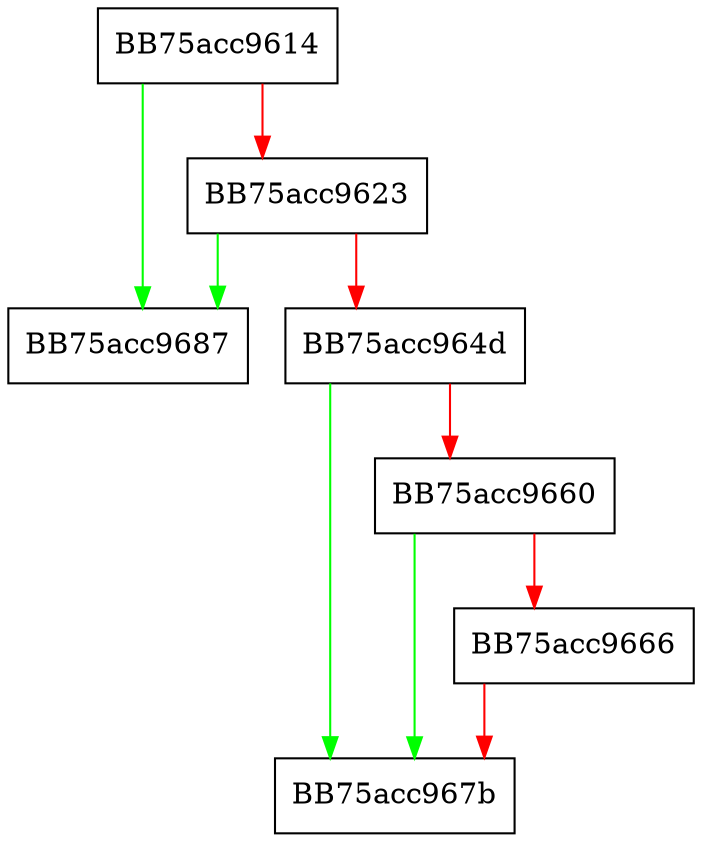 digraph GetWmiLocator {
  node [shape="box"];
  graph [splines=ortho];
  BB75acc9614 -> BB75acc9687 [color="green"];
  BB75acc9614 -> BB75acc9623 [color="red"];
  BB75acc9623 -> BB75acc9687 [color="green"];
  BB75acc9623 -> BB75acc964d [color="red"];
  BB75acc964d -> BB75acc967b [color="green"];
  BB75acc964d -> BB75acc9660 [color="red"];
  BB75acc9660 -> BB75acc967b [color="green"];
  BB75acc9660 -> BB75acc9666 [color="red"];
  BB75acc9666 -> BB75acc967b [color="red"];
}